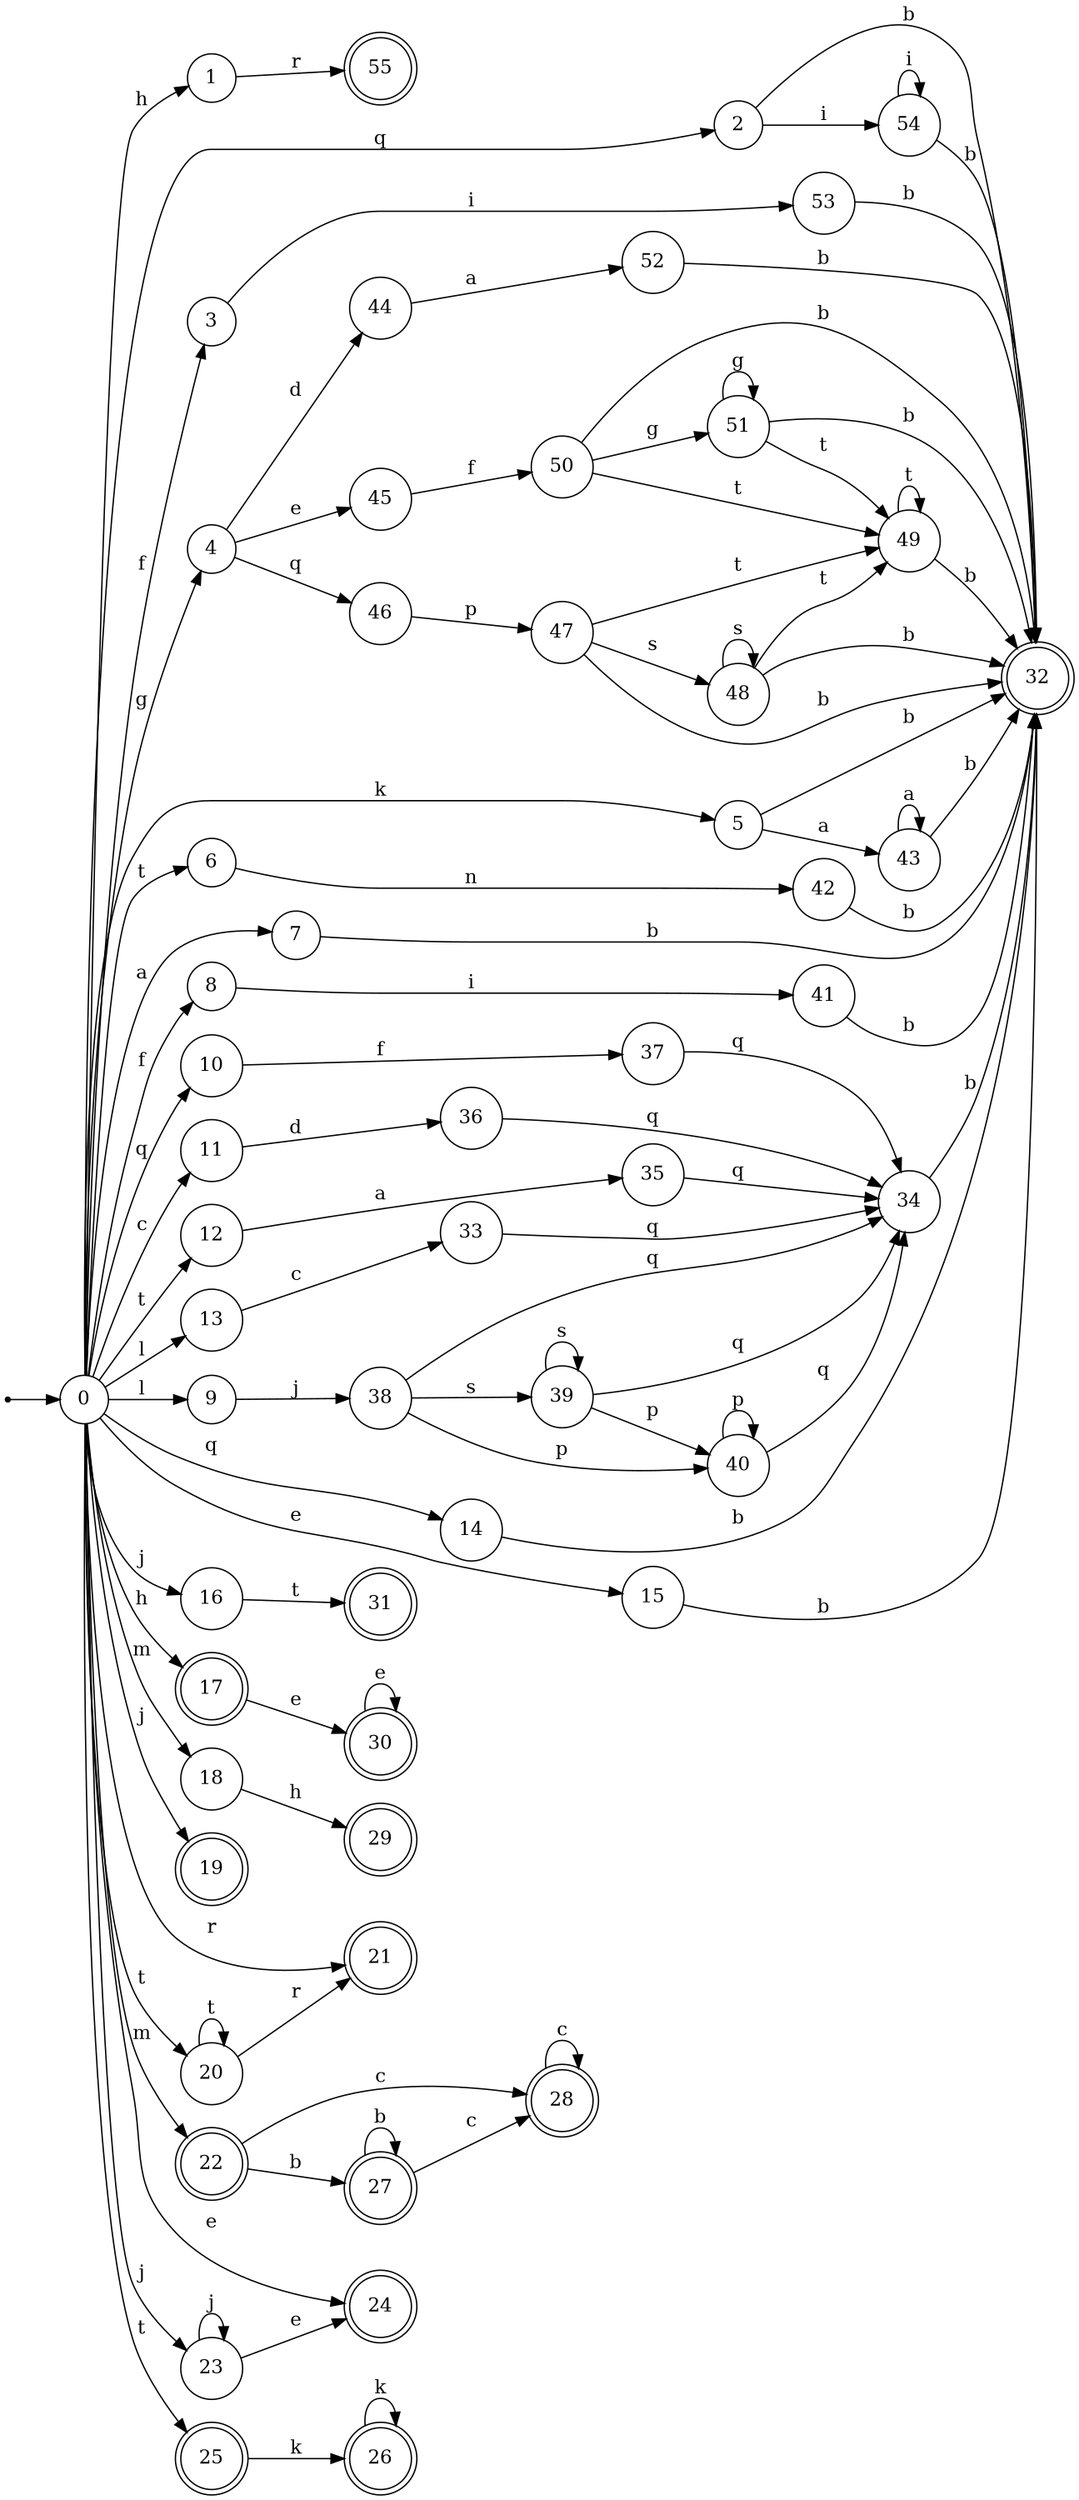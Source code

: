 digraph finite_state_machine {
rankdir=LR;
size="20,20";
node [shape = point]; "dummy0"
node [shape = circle]; "0";
"dummy0" -> "0";
node [shape = circle]; "1";
node [shape = circle]; "2";
node [shape = circle]; "3";
node [shape = circle]; "4";
node [shape = circle]; "5";
node [shape = circle]; "6";
node [shape = circle]; "7";
node [shape = circle]; "8";
node [shape = circle]; "9";
node [shape = circle]; "10";
node [shape = circle]; "11";
node [shape = circle]; "12";
node [shape = circle]; "13";
node [shape = circle]; "14";
node [shape = circle]; "15";
node [shape = circle]; "16";
node [shape = doublecircle]; "17";node [shape = circle]; "18";
node [shape = doublecircle]; "19";node [shape = circle]; "20";
node [shape = doublecircle]; "21";node [shape = doublecircle]; "22";node [shape = circle]; "23";
node [shape = doublecircle]; "24";node [shape = doublecircle]; "25";node [shape = doublecircle]; "26";node [shape = doublecircle]; "27";node [shape = doublecircle]; "28";node [shape = doublecircle]; "29";node [shape = doublecircle]; "30";node [shape = doublecircle]; "31";node [shape = doublecircle]; "32";node [shape = circle]; "33";
node [shape = circle]; "34";
node [shape = circle]; "35";
node [shape = circle]; "36";
node [shape = circle]; "37";
node [shape = circle]; "38";
node [shape = circle]; "39";
node [shape = circle]; "40";
node [shape = circle]; "41";
node [shape = circle]; "42";
node [shape = circle]; "43";
node [shape = circle]; "44";
node [shape = circle]; "45";
node [shape = circle]; "46";
node [shape = circle]; "47";
node [shape = circle]; "48";
node [shape = circle]; "49";
node [shape = circle]; "50";
node [shape = circle]; "51";
node [shape = circle]; "52";
node [shape = circle]; "53";
node [shape = circle]; "54";
node [shape = doublecircle]; "55";"0" -> "1" [label = "h"];
 "0" -> "17" [label = "h"];
 "0" -> "2" [label = "q"];
 "0" -> "10" [label = "q"];
 "0" -> "14" [label = "q"];
 "0" -> "8" [label = "f"];
 "0" -> "3" [label = "f"];
 "0" -> "4" [label = "g"];
 "0" -> "5" [label = "k"];
 "0" -> "25" [label = "t"];
 "0" -> "12" [label = "t"];
 "0" -> "20" [label = "t"];
 "0" -> "6" [label = "t"];
 "0" -> "7" [label = "a"];
 "0" -> "9" [label = "l"];
 "0" -> "13" [label = "l"];
 "0" -> "11" [label = "c"];
 "0" -> "24" [label = "e"];
 "0" -> "15" [label = "e"];
 "0" -> "16" [label = "j"];
 "0" -> "19" [label = "j"];
 "0" -> "23" [label = "j"];
 "0" -> "18" [label = "m"];
 "0" -> "22" [label = "m"];
 "0" -> "21" [label = "r"];
 "25" -> "26" [label = "k"];
 "26" -> "26" [label = "k"];
 "23" -> "23" [label = "j"];
 "23" -> "24" [label = "e"];
 "22" -> "27" [label = "b"];
 "22" -> "28" [label = "c"];
 "28" -> "28" [label = "c"];
 "27" -> "27" [label = "b"];
 "27" -> "28" [label = "c"];
 "20" -> "20" [label = "t"];
 "20" -> "21" [label = "r"];
 "18" -> "29" [label = "h"];
 "17" -> "30" [label = "e"];
 "30" -> "30" [label = "e"];
 "16" -> "31" [label = "t"];
 "15" -> "32" [label = "b"];
 "14" -> "32" [label = "b"];
 "13" -> "33" [label = "c"];
 "33" -> "34" [label = "q"];
 "34" -> "32" [label = "b"];
 "12" -> "35" [label = "a"];
 "35" -> "34" [label = "q"];
 "11" -> "36" [label = "d"];
 "36" -> "34" [label = "q"];
 "10" -> "37" [label = "f"];
 "37" -> "34" [label = "q"];
 "9" -> "38" [label = "j"];
 "38" -> "39" [label = "s"];
 "38" -> "40" [label = "p"];
 "38" -> "34" [label = "q"];
 "40" -> "40" [label = "p"];
 "40" -> "34" [label = "q"];
 "39" -> "39" [label = "s"];
 "39" -> "40" [label = "p"];
 "39" -> "34" [label = "q"];
 "8" -> "41" [label = "i"];
 "41" -> "32" [label = "b"];
 "7" -> "32" [label = "b"];
 "6" -> "42" [label = "n"];
 "42" -> "32" [label = "b"];
 "5" -> "43" [label = "a"];
 "5" -> "32" [label = "b"];
 "43" -> "43" [label = "a"];
 "43" -> "32" [label = "b"];
 "4" -> "44" [label = "d"];
 "4" -> "45" [label = "e"];
 "4" -> "46" [label = "q"];
 "46" -> "47" [label = "p"];
 "47" -> "48" [label = "s"];
 "47" -> "49" [label = "t"];
 "47" -> "32" [label = "b"];
 "49" -> "49" [label = "t"];
 "49" -> "32" [label = "b"];
 "48" -> "48" [label = "s"];
 "48" -> "49" [label = "t"];
 "48" -> "32" [label = "b"];
 "45" -> "50" [label = "f"];
 "50" -> "51" [label = "g"];
 "50" -> "49" [label = "t"];
 "50" -> "32" [label = "b"];
 "51" -> "51" [label = "g"];
 "51" -> "49" [label = "t"];
 "51" -> "32" [label = "b"];
 "44" -> "52" [label = "a"];
 "52" -> "32" [label = "b"];
 "3" -> "53" [label = "i"];
 "53" -> "32" [label = "b"];
 "2" -> "54" [label = "i"];
 "2" -> "32" [label = "b"];
 "54" -> "54" [label = "i"];
 "54" -> "32" [label = "b"];
 "1" -> "55" [label = "r"];
 }
